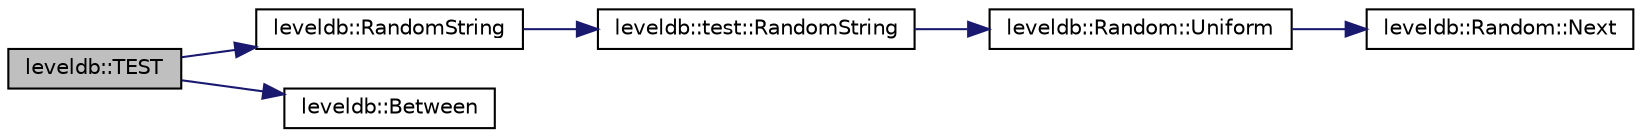 digraph "leveldb::TEST"
{
  edge [fontname="Helvetica",fontsize="10",labelfontname="Helvetica",labelfontsize="10"];
  node [fontname="Helvetica",fontsize="10",shape=record];
  rankdir="LR";
  Node1 [label="leveldb::TEST",height=0.2,width=0.4,color="black", fillcolor="grey75", style="filled" fontcolor="black"];
  Node1 -> Node2 [color="midnightblue",fontsize="10",style="solid"];
  Node2 [label="leveldb::RandomString",height=0.2,width=0.4,color="black", fillcolor="white", style="filled",URL="$namespaceleveldb.html#ab30792c0730ee094943e8242577454af"];
  Node2 -> Node3 [color="midnightblue",fontsize="10",style="solid"];
  Node3 [label="leveldb::test::RandomString",height=0.2,width=0.4,color="black", fillcolor="white", style="filled",URL="$namespaceleveldb_1_1test.html#a2132c5f28cd21dcea4348246fa32b673"];
  Node3 -> Node4 [color="midnightblue",fontsize="10",style="solid"];
  Node4 [label="leveldb::Random::Uniform",height=0.2,width=0.4,color="black", fillcolor="white", style="filled",URL="$classleveldb_1_1_random.html#a9281323c3f115fa47a0f329f72ad2a80"];
  Node4 -> Node5 [color="midnightblue",fontsize="10",style="solid"];
  Node5 [label="leveldb::Random::Next",height=0.2,width=0.4,color="black", fillcolor="white", style="filled",URL="$classleveldb_1_1_random.html#a9e00ef1fcc82ed0ad16ba91b30ae8038"];
  Node1 -> Node6 [color="midnightblue",fontsize="10",style="solid"];
  Node6 [label="leveldb::Between",height=0.2,width=0.4,color="black", fillcolor="white", style="filled",URL="$namespaceleveldb.html#a891b358b4c0a10a44b24b8f473cc73fd"];
}
